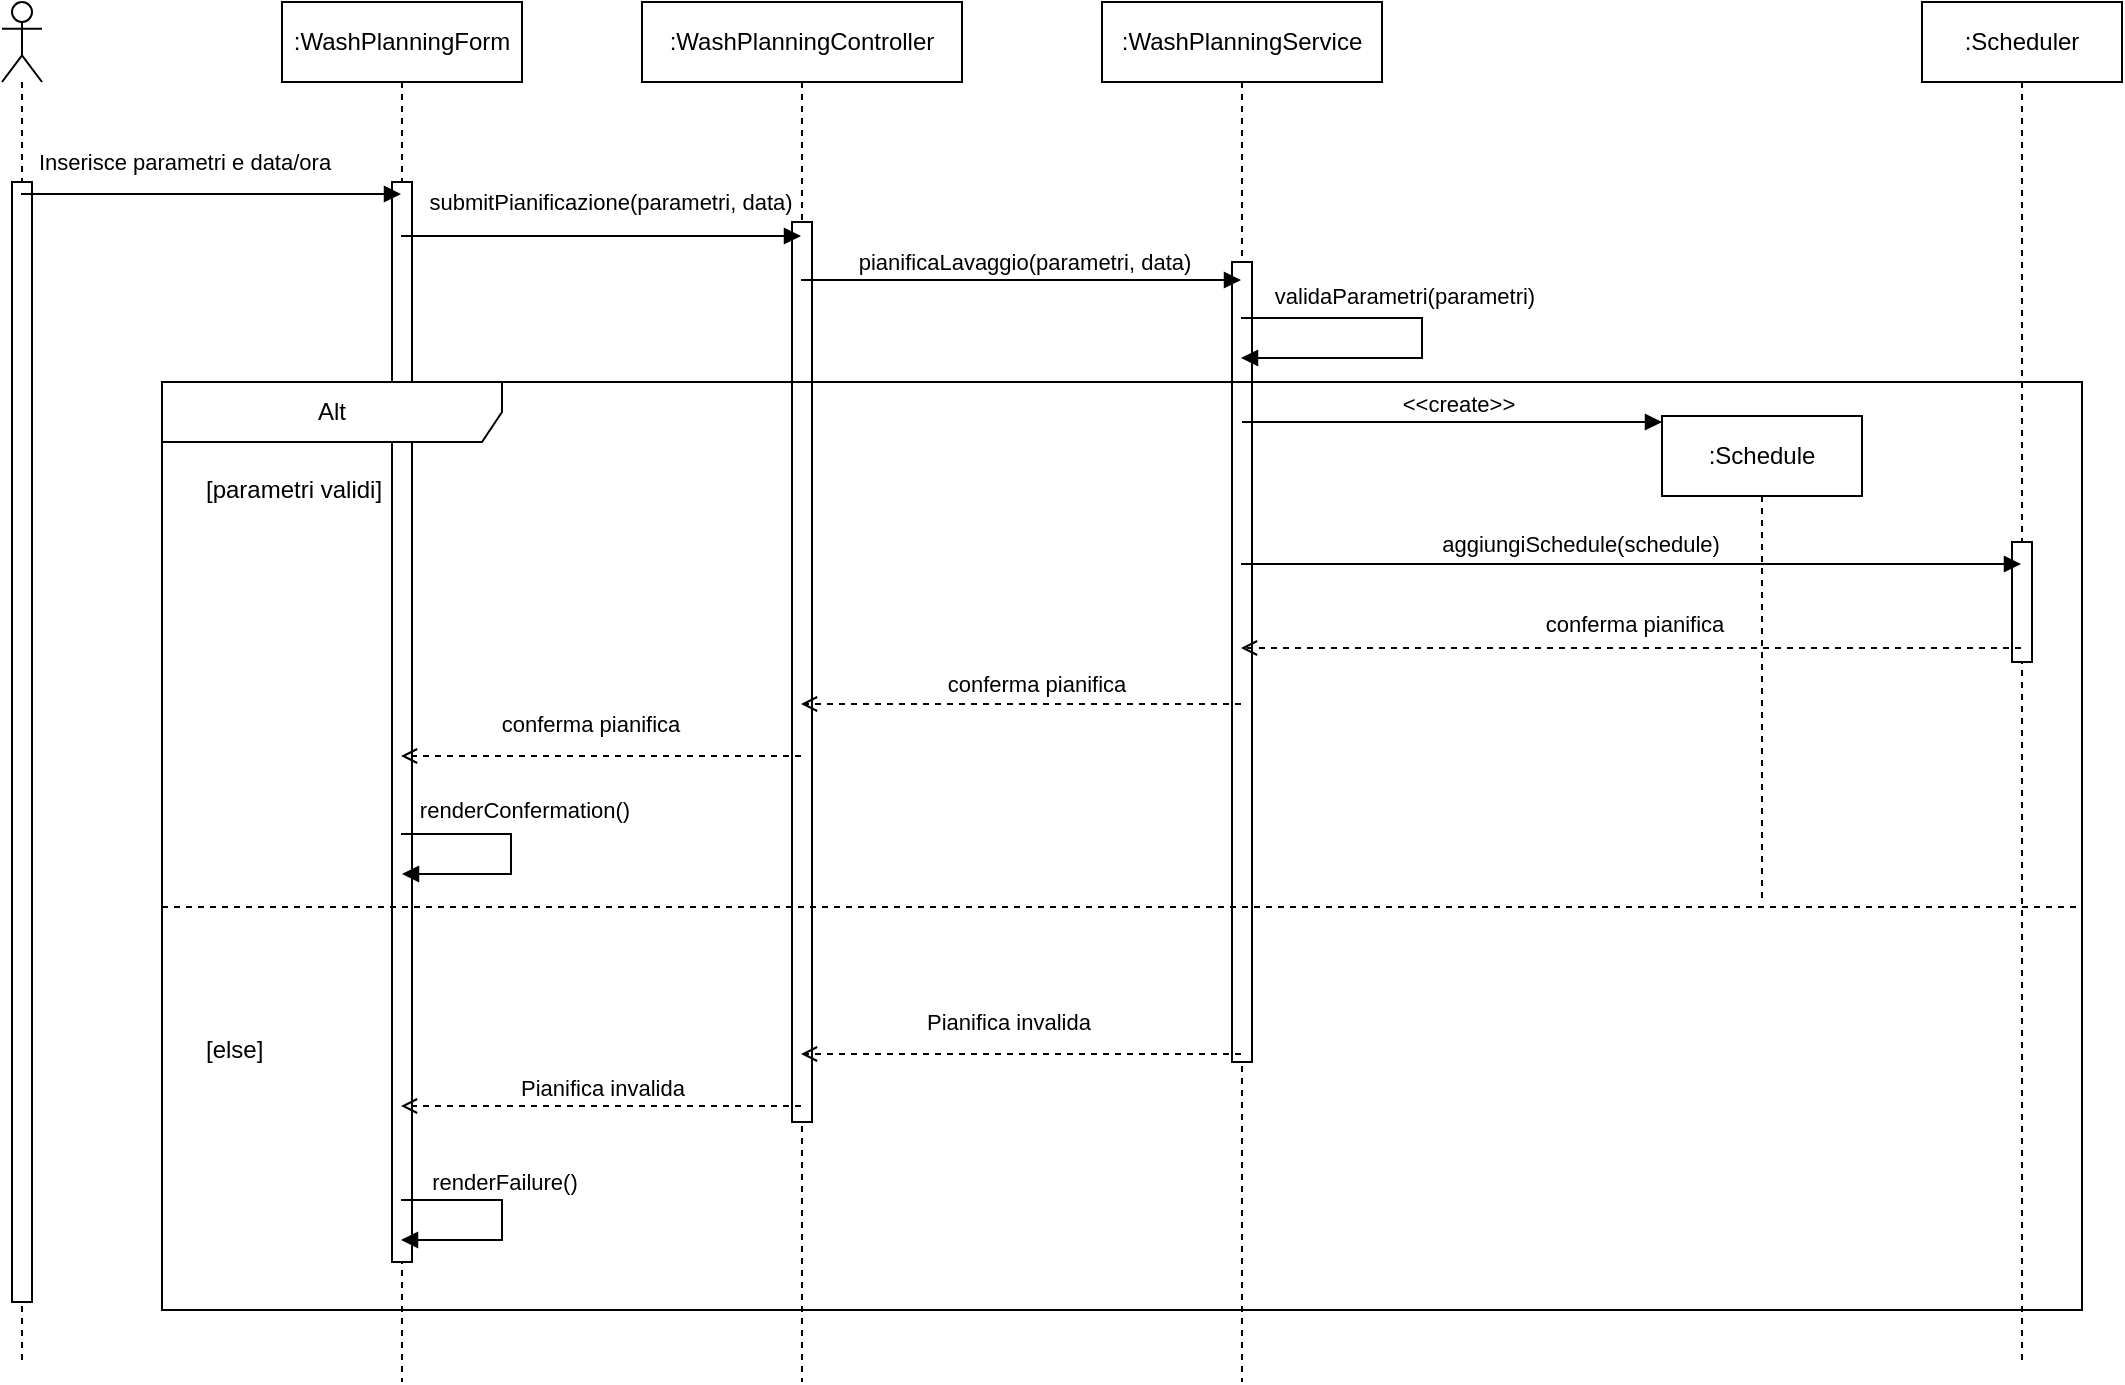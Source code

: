 <mxfile version="28.2.8">
  <diagram id="rHvETXIFFIMDh-6NXS9v" name="Page-1">
    <mxGraphModel dx="1333" dy="766" grid="1" gridSize="10" guides="1" tooltips="1" connect="1" arrows="1" fold="1" page="1" pageScale="1" pageWidth="850" pageHeight="1100" math="0" shadow="0">
      <root>
        <mxCell id="0" />
        <mxCell id="1" parent="0" />
        <mxCell id="00kDrj-ESK7GFke7p2JV-5" value="" style="shape=umlLifeline;perimeter=lifelinePerimeter;whiteSpace=wrap;html=1;container=1;dropTarget=0;collapsible=0;recursiveResize=0;outlineConnect=0;portConstraint=eastwest;newEdgeStyle={&quot;curved&quot;:0,&quot;rounded&quot;:0};participant=umlActor;" vertex="1" parent="1">
          <mxGeometry x="250" y="450" width="20" height="680" as="geometry" />
        </mxCell>
        <mxCell id="00kDrj-ESK7GFke7p2JV-55" value="" style="html=1;points=[[0,0,0,0,5],[0,1,0,0,-5],[1,0,0,0,5],[1,1,0,0,-5]];perimeter=orthogonalPerimeter;outlineConnect=0;targetShapes=umlLifeline;portConstraint=eastwest;newEdgeStyle={&quot;curved&quot;:0,&quot;rounded&quot;:0};" vertex="1" parent="00kDrj-ESK7GFke7p2JV-5">
          <mxGeometry x="5" y="90" width="10" height="560" as="geometry" />
        </mxCell>
        <mxCell id="00kDrj-ESK7GFke7p2JV-6" value=":WashPlanningForm" style="shape=umlLifeline;perimeter=lifelinePerimeter;whiteSpace=wrap;html=1;container=1;dropTarget=0;collapsible=0;recursiveResize=0;outlineConnect=0;portConstraint=eastwest;newEdgeStyle={&quot;curved&quot;:0,&quot;rounded&quot;:0};" vertex="1" parent="1">
          <mxGeometry x="390" y="450" width="120" height="690" as="geometry" />
        </mxCell>
        <mxCell id="00kDrj-ESK7GFke7p2JV-56" value="" style="html=1;points=[[0,0,0,0,5],[0,1,0,0,-5],[1,0,0,0,5],[1,1,0,0,-5]];perimeter=orthogonalPerimeter;outlineConnect=0;targetShapes=umlLifeline;portConstraint=eastwest;newEdgeStyle={&quot;curved&quot;:0,&quot;rounded&quot;:0};" vertex="1" parent="00kDrj-ESK7GFke7p2JV-6">
          <mxGeometry x="55" y="90" width="10" height="540" as="geometry" />
        </mxCell>
        <mxCell id="00kDrj-ESK7GFke7p2JV-7" value=":WashPlanningController" style="shape=umlLifeline;perimeter=lifelinePerimeter;whiteSpace=wrap;html=1;container=1;dropTarget=0;collapsible=0;recursiveResize=0;outlineConnect=0;portConstraint=eastwest;newEdgeStyle={&quot;curved&quot;:0,&quot;rounded&quot;:0};" vertex="1" parent="1">
          <mxGeometry x="570" y="450" width="160" height="690" as="geometry" />
        </mxCell>
        <mxCell id="00kDrj-ESK7GFke7p2JV-57" value="" style="html=1;points=[[0,0,0,0,5],[0,1,0,0,-5],[1,0,0,0,5],[1,1,0,0,-5]];perimeter=orthogonalPerimeter;outlineConnect=0;targetShapes=umlLifeline;portConstraint=eastwest;newEdgeStyle={&quot;curved&quot;:0,&quot;rounded&quot;:0};" vertex="1" parent="00kDrj-ESK7GFke7p2JV-7">
          <mxGeometry x="75" y="110" width="10" height="450" as="geometry" />
        </mxCell>
        <mxCell id="00kDrj-ESK7GFke7p2JV-8" value=":WashPlanningService" style="shape=umlLifeline;perimeter=lifelinePerimeter;whiteSpace=wrap;html=1;container=1;dropTarget=0;collapsible=0;recursiveResize=0;outlineConnect=0;portConstraint=eastwest;newEdgeStyle={&quot;curved&quot;:0,&quot;rounded&quot;:0};" vertex="1" parent="1">
          <mxGeometry x="800" y="450" width="140" height="690" as="geometry" />
        </mxCell>
        <mxCell id="00kDrj-ESK7GFke7p2JV-63" value="" style="html=1;points=[[0,0,0,0,5],[0,1,0,0,-5],[1,0,0,0,5],[1,1,0,0,-5]];perimeter=orthogonalPerimeter;outlineConnect=0;targetShapes=umlLifeline;portConstraint=eastwest;newEdgeStyle={&quot;curved&quot;:0,&quot;rounded&quot;:0};" vertex="1" parent="00kDrj-ESK7GFke7p2JV-8">
          <mxGeometry x="65" y="130" width="10" height="400" as="geometry" />
        </mxCell>
        <mxCell id="00kDrj-ESK7GFke7p2JV-9" value=":Scheduler" style="shape=umlLifeline;perimeter=lifelinePerimeter;whiteSpace=wrap;html=1;container=1;dropTarget=0;collapsible=0;recursiveResize=0;outlineConnect=0;portConstraint=eastwest;newEdgeStyle={&quot;curved&quot;:0,&quot;rounded&quot;:0};" vertex="1" parent="1">
          <mxGeometry x="1210" y="450" width="100" height="680" as="geometry" />
        </mxCell>
        <mxCell id="00kDrj-ESK7GFke7p2JV-64" value="" style="html=1;points=[[0,0,0,0,5],[0,1,0,0,-5],[1,0,0,0,5],[1,1,0,0,-5]];perimeter=orthogonalPerimeter;outlineConnect=0;targetShapes=umlLifeline;portConstraint=eastwest;newEdgeStyle={&quot;curved&quot;:0,&quot;rounded&quot;:0};" vertex="1" parent="00kDrj-ESK7GFke7p2JV-9">
          <mxGeometry x="45" y="270" width="10" height="60" as="geometry" />
        </mxCell>
        <mxCell id="00kDrj-ESK7GFke7p2JV-18" value="" style="html=1;verticalAlign=bottom;labelBackgroundColor=none;endArrow=block;endFill=1;rounded=0;" edge="1" parent="1" target="00kDrj-ESK7GFke7p2JV-6">
          <mxGeometry width="160" relative="1" as="geometry">
            <mxPoint x="259.5" y="546" as="sourcePoint" />
            <mxPoint x="410" y="546" as="targetPoint" />
          </mxGeometry>
        </mxCell>
        <mxCell id="00kDrj-ESK7GFke7p2JV-36" value="Inserisce parametri e data/ora" style="edgeLabel;html=1;align=center;verticalAlign=middle;resizable=0;points=[];" vertex="1" connectable="0" parent="00kDrj-ESK7GFke7p2JV-18">
          <mxGeometry x="-0.142" y="-4" relative="1" as="geometry">
            <mxPoint y="-20" as="offset" />
          </mxGeometry>
        </mxCell>
        <mxCell id="00kDrj-ESK7GFke7p2JV-19" value="" style="html=1;verticalAlign=bottom;labelBackgroundColor=none;endArrow=block;endFill=1;rounded=0;" edge="1" parent="1">
          <mxGeometry width="160" relative="1" as="geometry">
            <mxPoint x="449.5" y="567" as="sourcePoint" />
            <mxPoint x="649.5" y="567" as="targetPoint" />
          </mxGeometry>
        </mxCell>
        <mxCell id="00kDrj-ESK7GFke7p2JV-37" value="submitPianificazione(parametri, data)" style="edgeLabel;html=1;align=center;verticalAlign=middle;resizable=0;points=[];" vertex="1" connectable="0" parent="00kDrj-ESK7GFke7p2JV-19">
          <mxGeometry x="0.035" relative="1" as="geometry">
            <mxPoint x="1" y="-17" as="offset" />
          </mxGeometry>
        </mxCell>
        <mxCell id="00kDrj-ESK7GFke7p2JV-20" value="" style="html=1;verticalAlign=bottom;labelBackgroundColor=none;endArrow=block;endFill=1;rounded=0;" edge="1" parent="1" target="00kDrj-ESK7GFke7p2JV-8">
          <mxGeometry width="160" relative="1" as="geometry">
            <mxPoint x="649.5" y="589" as="sourcePoint" />
            <mxPoint x="870" y="589" as="targetPoint" />
          </mxGeometry>
        </mxCell>
        <mxCell id="00kDrj-ESK7GFke7p2JV-38" value="pianificaLavaggio(parametri, data)" style="edgeLabel;html=1;align=center;verticalAlign=middle;resizable=0;points=[];" vertex="1" connectable="0" parent="00kDrj-ESK7GFke7p2JV-20">
          <mxGeometry x="-0.196" y="-1" relative="1" as="geometry">
            <mxPoint x="23" y="-10" as="offset" />
          </mxGeometry>
        </mxCell>
        <mxCell id="00kDrj-ESK7GFke7p2JV-21" value="Alt" style="shape=umlFrame;whiteSpace=wrap;html=1;pointerEvents=0;recursiveResize=0;container=1;collapsible=0;width=170;" vertex="1" parent="1">
          <mxGeometry x="330" y="640" width="960" height="464" as="geometry" />
        </mxCell>
        <mxCell id="00kDrj-ESK7GFke7p2JV-22" value="[parametri validi]" style="text;html=1;" vertex="1" parent="00kDrj-ESK7GFke7p2JV-21">
          <mxGeometry width="100" height="20" relative="1" as="geometry">
            <mxPoint x="20" y="40" as="offset" />
          </mxGeometry>
        </mxCell>
        <mxCell id="00kDrj-ESK7GFke7p2JV-23" value="[else]" style="line;strokeWidth=1;dashed=1;labelPosition=center;verticalLabelPosition=bottom;align=left;verticalAlign=top;spacingLeft=20;spacingTop=15;html=1;whiteSpace=wrap;" vertex="1" parent="00kDrj-ESK7GFke7p2JV-21">
          <mxGeometry y="220" width="960" height="85" as="geometry" />
        </mxCell>
        <mxCell id="00kDrj-ESK7GFke7p2JV-31" value="" style="html=1;verticalAlign=bottom;labelBackgroundColor=none;endArrow=block;endFill=1;rounded=0;" edge="1" parent="00kDrj-ESK7GFke7p2JV-21">
          <mxGeometry width="160" relative="1" as="geometry">
            <mxPoint x="119.5" y="409" as="sourcePoint" />
            <mxPoint x="119.5" y="429" as="targetPoint" />
            <Array as="points">
              <mxPoint x="170" y="409" />
              <mxPoint x="170" y="429" />
            </Array>
          </mxGeometry>
        </mxCell>
        <mxCell id="00kDrj-ESK7GFke7p2JV-52" value="renderFailure()" style="edgeLabel;html=1;align=center;verticalAlign=middle;resizable=0;points=[];" vertex="1" connectable="0" parent="00kDrj-ESK7GFke7p2JV-31">
          <mxGeometry x="-0.397" y="-1" relative="1" as="geometry">
            <mxPoint x="15" y="-10" as="offset" />
          </mxGeometry>
        </mxCell>
        <mxCell id="00kDrj-ESK7GFke7p2JV-26" value="" style="html=1;verticalAlign=bottom;labelBackgroundColor=none;endArrow=open;endFill=0;dashed=1;rounded=0;" edge="1" parent="1" source="00kDrj-ESK7GFke7p2JV-9">
          <mxGeometry width="160" relative="1" as="geometry">
            <mxPoint x="1059.5" y="773" as="sourcePoint" />
            <mxPoint x="869.5" y="773" as="targetPoint" />
          </mxGeometry>
        </mxCell>
        <mxCell id="00kDrj-ESK7GFke7p2JV-42" value="conferma pianifica" style="edgeLabel;html=1;align=center;verticalAlign=middle;resizable=0;points=[];" vertex="1" connectable="0" parent="00kDrj-ESK7GFke7p2JV-26">
          <mxGeometry x="-0.005" y="-3" relative="1" as="geometry">
            <mxPoint y="-9" as="offset" />
          </mxGeometry>
        </mxCell>
        <mxCell id="00kDrj-ESK7GFke7p2JV-27" value="" style="html=1;verticalAlign=bottom;labelBackgroundColor=none;endArrow=block;endFill=1;rounded=0;" edge="1" parent="1" target="00kDrj-ESK7GFke7p2JV-9">
          <mxGeometry width="160" relative="1" as="geometry">
            <mxPoint x="869.5" y="731" as="sourcePoint" />
            <mxPoint x="1060" y="731" as="targetPoint" />
          </mxGeometry>
        </mxCell>
        <mxCell id="00kDrj-ESK7GFke7p2JV-41" value="aggiungiSchedule(schedule)" style="edgeLabel;html=1;align=center;verticalAlign=middle;resizable=0;points=[];" vertex="1" connectable="0" parent="00kDrj-ESK7GFke7p2JV-27">
          <mxGeometry x="-0.207" relative="1" as="geometry">
            <mxPoint x="15" y="-10" as="offset" />
          </mxGeometry>
        </mxCell>
        <mxCell id="00kDrj-ESK7GFke7p2JV-28" value="" style="html=1;verticalAlign=bottom;labelBackgroundColor=none;endArrow=open;endFill=0;dashed=1;rounded=0;" edge="1" parent="1">
          <mxGeometry width="160" relative="1" as="geometry">
            <mxPoint x="869.5" y="976" as="sourcePoint" />
            <mxPoint x="649.5" y="976" as="targetPoint" />
          </mxGeometry>
        </mxCell>
        <mxCell id="00kDrj-ESK7GFke7p2JV-53" value="Pianifica invalida" style="edgeLabel;html=1;align=center;verticalAlign=middle;resizable=0;points=[];" vertex="1" connectable="0" parent="00kDrj-ESK7GFke7p2JV-28">
          <mxGeometry x="0.068" y="4" relative="1" as="geometry">
            <mxPoint x="1" y="-20" as="offset" />
          </mxGeometry>
        </mxCell>
        <mxCell id="00kDrj-ESK7GFke7p2JV-29" value="Pianifica invalida" style="html=1;verticalAlign=bottom;labelBackgroundColor=none;endArrow=open;endFill=0;dashed=1;rounded=0;" edge="1" parent="1">
          <mxGeometry width="160" relative="1" as="geometry">
            <mxPoint x="649.5" y="1002" as="sourcePoint" />
            <mxPoint x="449.5" y="1002" as="targetPoint" />
          </mxGeometry>
        </mxCell>
        <mxCell id="00kDrj-ESK7GFke7p2JV-32" value="" style="html=1;verticalAlign=bottom;labelBackgroundColor=none;endArrow=block;endFill=1;rounded=0;" edge="1" parent="1">
          <mxGeometry width="160" relative="1" as="geometry">
            <mxPoint x="449.5" y="866" as="sourcePoint" />
            <mxPoint x="450" y="886" as="targetPoint" />
            <Array as="points">
              <mxPoint x="504.5" y="866" />
              <mxPoint x="504.5" y="886" />
            </Array>
          </mxGeometry>
        </mxCell>
        <mxCell id="00kDrj-ESK7GFke7p2JV-46" value="renderConfermation()" style="edgeLabel;html=1;align=center;verticalAlign=middle;resizable=0;points=[];" vertex="1" connectable="0" parent="00kDrj-ESK7GFke7p2JV-32">
          <mxGeometry x="-0.282" y="-3" relative="1" as="geometry">
            <mxPoint x="15" y="-15" as="offset" />
          </mxGeometry>
        </mxCell>
        <mxCell id="00kDrj-ESK7GFke7p2JV-33" value="" style="html=1;verticalAlign=bottom;labelBackgroundColor=none;endArrow=open;endFill=0;dashed=1;rounded=0;" edge="1" parent="1">
          <mxGeometry width="160" relative="1" as="geometry">
            <mxPoint x="869.5" y="801" as="sourcePoint" />
            <mxPoint x="649.5" y="801" as="targetPoint" />
          </mxGeometry>
        </mxCell>
        <mxCell id="00kDrj-ESK7GFke7p2JV-44" value="conferma pianifica" style="edgeLabel;html=1;align=center;verticalAlign=middle;resizable=0;points=[];" vertex="1" connectable="0" parent="00kDrj-ESK7GFke7p2JV-33">
          <mxGeometry x="-0.068" y="3" relative="1" as="geometry">
            <mxPoint y="-13" as="offset" />
          </mxGeometry>
        </mxCell>
        <mxCell id="00kDrj-ESK7GFke7p2JV-34" value="" style="html=1;verticalAlign=bottom;labelBackgroundColor=none;endArrow=open;endFill=0;dashed=1;rounded=0;" edge="1" parent="1">
          <mxGeometry width="160" relative="1" as="geometry">
            <mxPoint x="649.5" y="827" as="sourcePoint" />
            <mxPoint x="449.5" y="827" as="targetPoint" />
          </mxGeometry>
        </mxCell>
        <mxCell id="00kDrj-ESK7GFke7p2JV-45" value="conferma pianifica" style="edgeLabel;html=1;align=center;verticalAlign=middle;resizable=0;points=[];" vertex="1" connectable="0" parent="00kDrj-ESK7GFke7p2JV-34">
          <mxGeometry x="0.065" relative="1" as="geometry">
            <mxPoint x="1" y="-16" as="offset" />
          </mxGeometry>
        </mxCell>
        <mxCell id="00kDrj-ESK7GFke7p2JV-39" value="" style="html=1;verticalAlign=bottom;labelBackgroundColor=none;endArrow=block;endFill=1;rounded=0;" edge="1" parent="1">
          <mxGeometry width="160" relative="1" as="geometry">
            <mxPoint x="869.5" y="608" as="sourcePoint" />
            <mxPoint x="869.5" y="628" as="targetPoint" />
            <Array as="points">
              <mxPoint x="960" y="608" />
              <mxPoint x="960" y="628" />
            </Array>
          </mxGeometry>
        </mxCell>
        <mxCell id="00kDrj-ESK7GFke7p2JV-40" value="validaParametri(parametri)" style="edgeLabel;html=1;align=center;verticalAlign=middle;resizable=0;points=[];" vertex="1" connectable="0" parent="00kDrj-ESK7GFke7p2JV-39">
          <mxGeometry x="-0.468" y="1" relative="1" as="geometry">
            <mxPoint x="28" y="-10" as="offset" />
          </mxGeometry>
        </mxCell>
        <mxCell id="00kDrj-ESK7GFke7p2JV-47" value=":Schedule" style="shape=umlLifeline;perimeter=lifelinePerimeter;whiteSpace=wrap;html=1;container=1;dropTarget=0;collapsible=0;recursiveResize=0;outlineConnect=0;portConstraint=eastwest;newEdgeStyle={&quot;curved&quot;:0,&quot;rounded&quot;:0};" vertex="1" parent="1">
          <mxGeometry x="1080" y="657" width="100" height="243" as="geometry" />
        </mxCell>
        <mxCell id="00kDrj-ESK7GFke7p2JV-50" value="" style="html=1;verticalAlign=bottom;labelBackgroundColor=none;endArrow=block;endFill=1;rounded=0;" edge="1" parent="1">
          <mxGeometry width="160" relative="1" as="geometry">
            <mxPoint x="870" y="660" as="sourcePoint" />
            <mxPoint x="1080" y="660" as="targetPoint" />
          </mxGeometry>
        </mxCell>
        <mxCell id="00kDrj-ESK7GFke7p2JV-51" value="&amp;lt;&amp;lt;create&amp;gt;&amp;gt;" style="edgeLabel;html=1;align=center;verticalAlign=middle;resizable=0;points=[];" vertex="1" connectable="0" parent="00kDrj-ESK7GFke7p2JV-50">
          <mxGeometry x="-0.196" y="-1" relative="1" as="geometry">
            <mxPoint x="23" y="-10" as="offset" />
          </mxGeometry>
        </mxCell>
      </root>
    </mxGraphModel>
  </diagram>
</mxfile>
